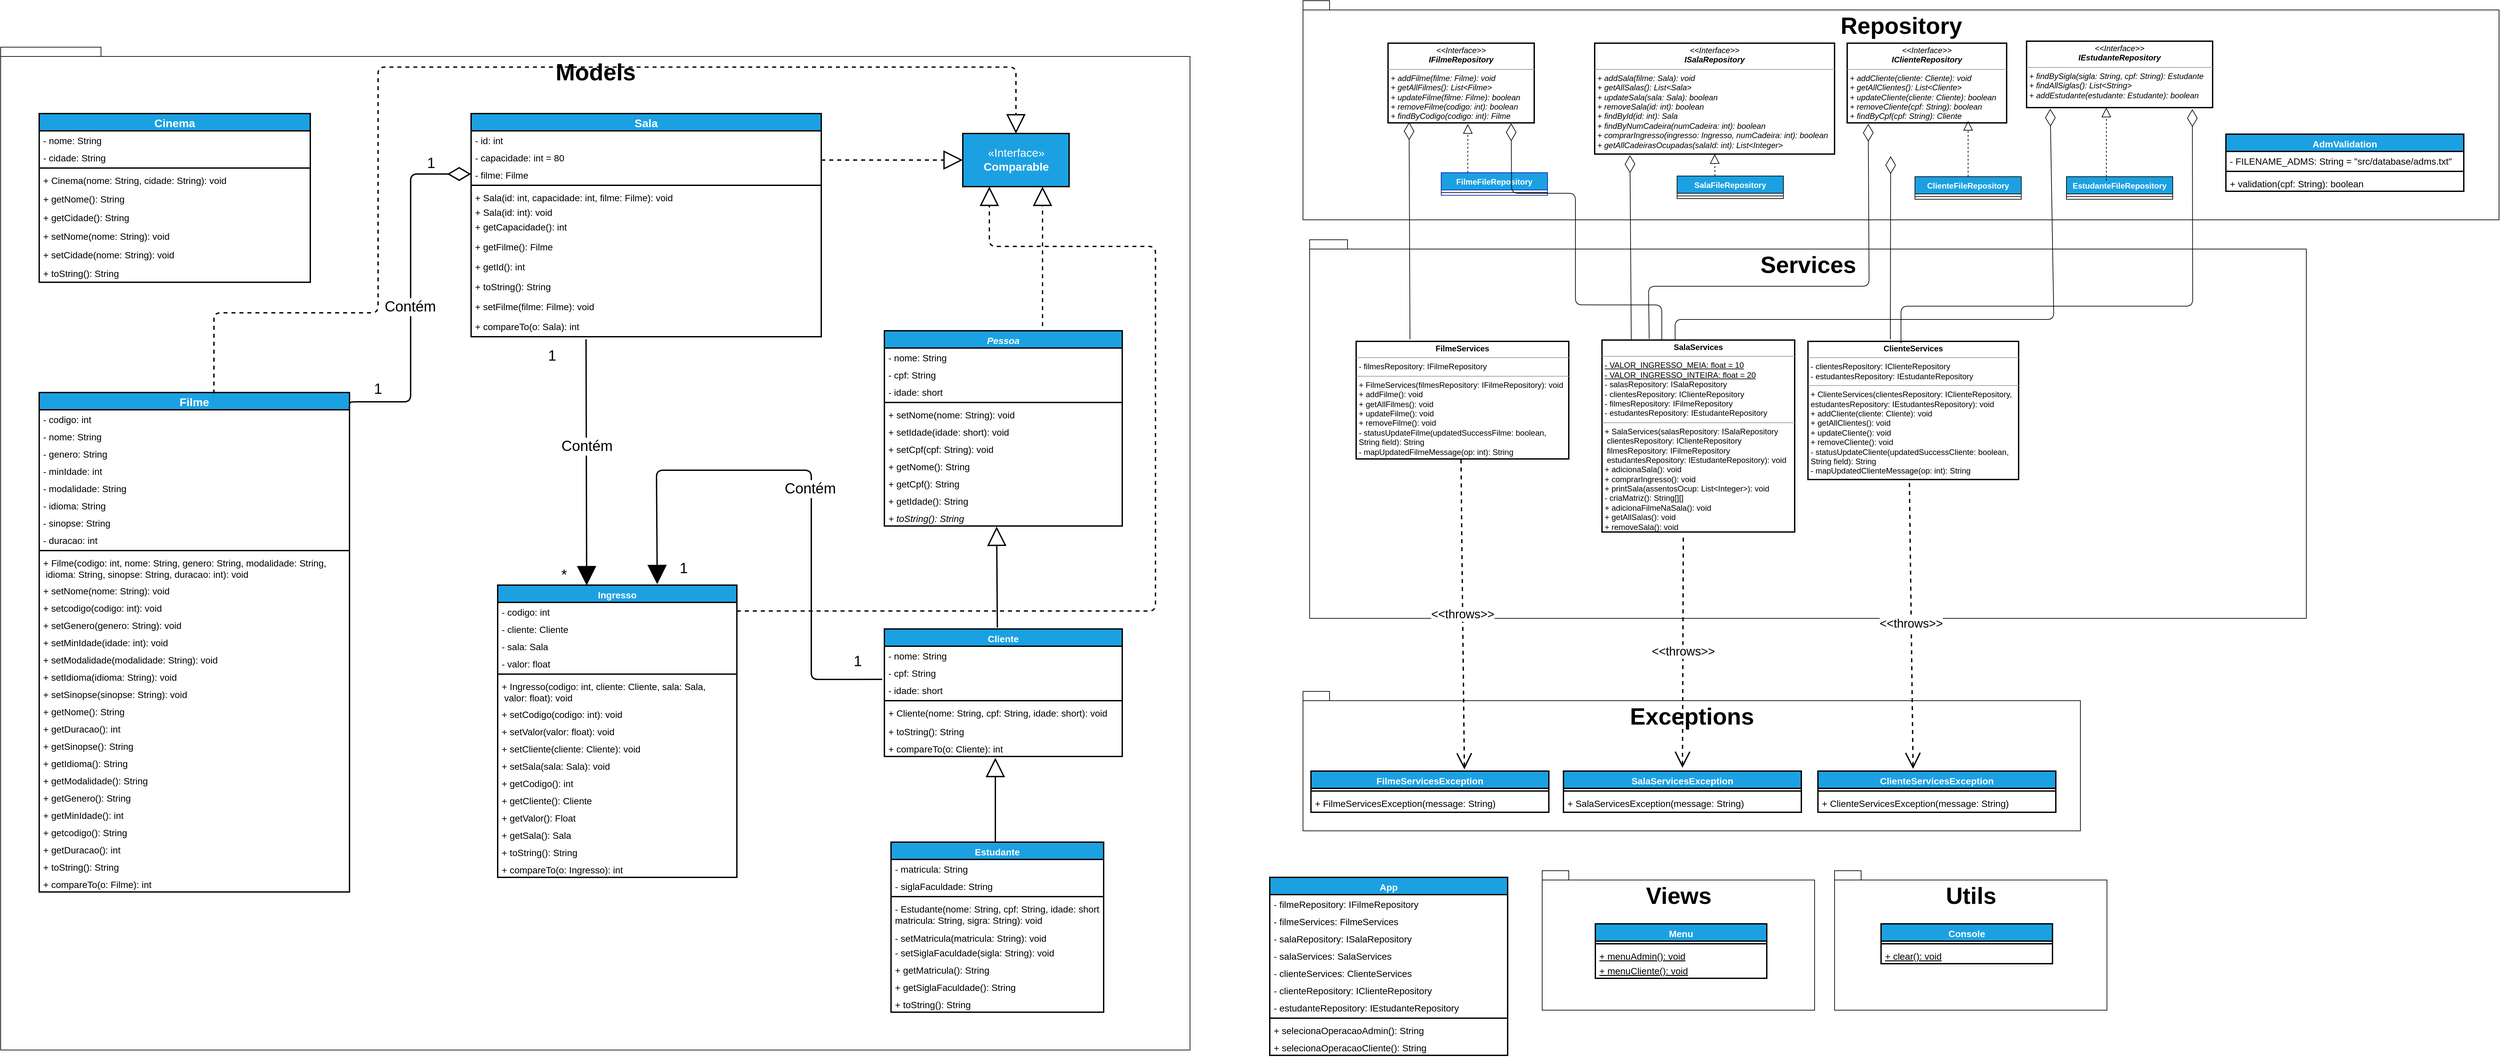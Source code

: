 <mxfile>
    <diagram id="0D2AwkG7d8j1suygumKX" name="Page-1">
        <mxGraphModel dx="4242" dy="4289" grid="1" gridSize="10" guides="0" tooltips="1" connect="1" arrows="1" fold="1" page="1" pageScale="1" pageWidth="827" pageHeight="1169" background="#FFFFFF" math="0" shadow="0">
            <root>
                <mxCell id="0"/>
                <mxCell id="1" parent="0"/>
                <mxCell id="322" value="Exceptions" style="shape=folder;fontStyle=1;spacingTop=10;tabWidth=40;tabHeight=14;tabPosition=left;html=1;labelBackgroundColor=none;fontSize=35;fontColor=#000000;fillColor=#FFFFFF;gradientColor=none;verticalAlign=top;" vertex="1" parent="1">
                    <mxGeometry x="1780" y="910" width="1170" height="210" as="geometry"/>
                </mxCell>
                <mxCell id="151" value="&lt;font style=&quot;font-size: 35px&quot;&gt;Repository&lt;/font&gt;" style="shape=folder;fontStyle=1;spacingTop=10;tabWidth=40;tabHeight=14;tabPosition=left;html=1;verticalAlign=top;" parent="1" vertex="1">
                    <mxGeometry x="1780" y="-130" width="1800" height="330" as="geometry"/>
                </mxCell>
                <mxCell id="122" value="&lt;font style=&quot;font-size: 35px&quot;&gt;Models&lt;/font&gt;" style="shape=folder;fontStyle=1;spacingTop=10;tabWidth=40;tabHeight=14;tabPosition=left;html=1;strokeColor=#000000;strokeWidth=1;verticalAlign=top;align=center;fontSize=35;" parent="1" vertex="1">
                    <mxGeometry x="-180" y="-60" width="1790" height="1510" as="geometry"/>
                </mxCell>
                <mxCell id="205" value="Views" style="shape=folder;fontStyle=1;spacingTop=10;tabWidth=40;tabHeight=14;tabPosition=left;html=1;labelBackgroundColor=none;fontSize=35;fontColor=#000000;fillColor=#FFFFFF;gradientColor=none;verticalAlign=top;" parent="1" vertex="1">
                    <mxGeometry x="2140" y="1180" width="410" height="210" as="geometry"/>
                </mxCell>
                <mxCell id="162" value="Services" style="shape=folder;fontStyle=1;spacingTop=10;tabWidth=40;tabHeight=14;tabPosition=left;html=1;labelBackgroundColor=none;fontSize=35;fontColor=#000000;fillColor=#FFFFFF;gradientColor=none;verticalAlign=top;" parent="1" vertex="1">
                    <mxGeometry x="1790" y="230" width="1500" height="570" as="geometry"/>
                </mxCell>
                <mxCell id="3" value="Cinema" style="swimlane;fontStyle=1;align=center;verticalAlign=middle;childLayout=stackLayout;horizontal=1;startSize=26;horizontalStack=0;resizeParent=1;resizeParentMax=0;resizeLast=0;collapsible=1;marginBottom=0;fillColor=#1ba1e2;strokeColor=#000000;fontSize=17;fontColor=#ffffff;strokeWidth=2;fontFamily=Helvetica;" parent="1" vertex="1">
                    <mxGeometry x="-122" y="40" width="408" height="254" as="geometry"/>
                </mxCell>
                <mxCell id="4" value="- nome: String" style="text;align=left;verticalAlign=top;spacingLeft=4;spacingRight=4;overflow=hidden;rotatable=0;points=[[0,0.5],[1,0.5]];portConstraint=eastwest;fontSize=14;" parent="3" vertex="1">
                    <mxGeometry y="26" width="408" height="26" as="geometry"/>
                </mxCell>
                <mxCell id="12" value="- cidade: String" style="text;align=left;verticalAlign=top;spacingLeft=4;spacingRight=4;overflow=hidden;rotatable=0;points=[[0,0.5],[1,0.5]];portConstraint=eastwest;fontSize=14;" parent="3" vertex="1">
                    <mxGeometry y="52" width="408" height="26" as="geometry"/>
                </mxCell>
                <mxCell id="5" value="" style="line;strokeWidth=2;align=left;verticalAlign=middle;spacingTop=-1;spacingLeft=3;spacingRight=3;rotatable=0;labelPosition=right;points=[];portConstraint=eastwest;fillColor=#fff2cc;strokeColor=#000000;fontSize=14;" parent="3" vertex="1">
                    <mxGeometry y="78" width="408" height="8" as="geometry"/>
                </mxCell>
                <mxCell id="6" value="+ Cinema(nome: String, cidade: String): void" style="text;align=left;verticalAlign=top;spacingLeft=4;spacingRight=4;overflow=hidden;rotatable=0;points=[[0,0.5],[1,0.5]];portConstraint=eastwest;fontSize=14;" parent="3" vertex="1">
                    <mxGeometry y="86" width="408" height="28" as="geometry"/>
                </mxCell>
                <mxCell id="259" value="+ getNome(): String" style="text;align=left;verticalAlign=top;spacingLeft=4;spacingRight=4;overflow=hidden;rotatable=0;points=[[0,0.5],[1,0.5]];portConstraint=eastwest;fontSize=14;" parent="3" vertex="1">
                    <mxGeometry y="114" width="408" height="28" as="geometry"/>
                </mxCell>
                <mxCell id="260" value="+ getCidade(): String" style="text;align=left;verticalAlign=top;spacingLeft=4;spacingRight=4;overflow=hidden;rotatable=0;points=[[0,0.5],[1,0.5]];portConstraint=eastwest;fontSize=14;" parent="3" vertex="1">
                    <mxGeometry y="142" width="408" height="28" as="geometry"/>
                </mxCell>
                <mxCell id="261" value="+ setNome(nome: String): void" style="text;align=left;verticalAlign=top;spacingLeft=4;spacingRight=4;overflow=hidden;rotatable=0;points=[[0,0.5],[1,0.5]];portConstraint=eastwest;fontSize=14;" parent="3" vertex="1">
                    <mxGeometry y="170" width="408" height="28" as="geometry"/>
                </mxCell>
                <mxCell id="262" value="+ setCidade(nome: String): void" style="text;align=left;verticalAlign=top;spacingLeft=4;spacingRight=4;overflow=hidden;rotatable=0;points=[[0,0.5],[1,0.5]];portConstraint=eastwest;fontSize=14;" parent="3" vertex="1">
                    <mxGeometry y="198" width="408" height="28" as="geometry"/>
                </mxCell>
                <mxCell id="263" value="+ toString(): String" style="text;align=left;verticalAlign=top;spacingLeft=4;spacingRight=4;overflow=hidden;rotatable=0;points=[[0,0.5],[1,0.5]];portConstraint=eastwest;fontSize=14;" parent="3" vertex="1">
                    <mxGeometry y="226" width="408" height="28" as="geometry"/>
                </mxCell>
                <mxCell id="22" value="Sala" style="swimlane;fontStyle=1;align=center;verticalAlign=middle;childLayout=stackLayout;horizontal=1;startSize=26;horizontalStack=0;resizeParent=1;resizeParentMax=0;resizeLast=0;collapsible=1;marginBottom=0;fillColor=#1ba1e2;strokeColor=#000000;fontSize=17;strokeWidth=2;fontColor=#ffffff;" parent="1" vertex="1">
                    <mxGeometry x="528" y="40" width="527" height="336" as="geometry"/>
                </mxCell>
                <mxCell id="23" value="- id: int" style="text;align=left;verticalAlign=top;spacingLeft=4;spacingRight=4;overflow=hidden;rotatable=0;points=[[0,0.5],[1,0.5]];portConstraint=eastwest;fontSize=14;strokeColor=none;" parent="22" vertex="1">
                    <mxGeometry y="26" width="527" height="26" as="geometry"/>
                </mxCell>
                <mxCell id="29" value="- capacidade: int = 80" style="text;align=left;verticalAlign=top;spacingLeft=4;spacingRight=4;overflow=hidden;rotatable=0;points=[[0,0.5],[1,0.5]];portConstraint=eastwest;fontSize=14;" parent="22" vertex="1">
                    <mxGeometry y="52" width="527" height="26" as="geometry"/>
                </mxCell>
                <mxCell id="28" value="- filme: Filme" style="text;align=left;verticalAlign=top;spacingLeft=4;spacingRight=4;overflow=hidden;rotatable=0;points=[[0,0.5],[1,0.5]];portConstraint=eastwest;fontSize=14;" parent="22" vertex="1">
                    <mxGeometry y="78" width="527" height="26" as="geometry"/>
                </mxCell>
                <mxCell id="24" value="" style="line;strokeWidth=2;align=left;verticalAlign=middle;spacingTop=-1;spacingLeft=3;spacingRight=3;rotatable=0;labelPosition=right;points=[];portConstraint=eastwest;fontSize=14;sketch=0;shadow=0;labelBackgroundColor=none;labelBorderColor=none;noLabel=1;" parent="22" vertex="1">
                    <mxGeometry y="104" width="527" height="8" as="geometry"/>
                </mxCell>
                <mxCell id="25" value="+ Sala(id: int, capacidade: int, filme: Filme): void" style="text;align=left;verticalAlign=top;spacingLeft=4;spacingRight=4;overflow=hidden;rotatable=0;points=[[0,0.5],[1,0.5]];portConstraint=eastwest;fontSize=14;" parent="22" vertex="1">
                    <mxGeometry y="112" width="527" height="22" as="geometry"/>
                </mxCell>
                <mxCell id="267" value="+ Sala(id: int): void" style="text;align=left;verticalAlign=top;spacingLeft=4;spacingRight=4;overflow=hidden;rotatable=0;points=[[0,0.5],[1,0.5]];portConstraint=eastwest;fontSize=14;" parent="22" vertex="1">
                    <mxGeometry y="134" width="527" height="22" as="geometry"/>
                </mxCell>
                <mxCell id="34" value="+ getCapacidade(): int" style="text;align=left;verticalAlign=top;spacingLeft=4;spacingRight=4;overflow=hidden;rotatable=0;points=[[0,0.5],[1,0.5]];portConstraint=eastwest;fontSize=14;" parent="22" vertex="1">
                    <mxGeometry y="156" width="527" height="30" as="geometry"/>
                </mxCell>
                <mxCell id="35" value="+ getFilme(): Filme" style="text;align=left;verticalAlign=top;spacingLeft=4;spacingRight=4;overflow=hidden;rotatable=0;points=[[0,0.5],[1,0.5]];portConstraint=eastwest;fontSize=14;" parent="22" vertex="1">
                    <mxGeometry y="186" width="527" height="30" as="geometry"/>
                </mxCell>
                <mxCell id="38" value="+ getId(): int" style="text;align=left;verticalAlign=top;spacingLeft=4;spacingRight=4;overflow=hidden;rotatable=0;points=[[0,0.5],[1,0.5]];portConstraint=eastwest;fontSize=14;" parent="22" vertex="1">
                    <mxGeometry y="216" width="527" height="30" as="geometry"/>
                </mxCell>
                <mxCell id="39" value="+ toString(): String" style="text;align=left;verticalAlign=top;spacingLeft=4;spacingRight=4;overflow=hidden;rotatable=0;points=[[0,0.5],[1,0.5]];portConstraint=eastwest;fontSize=14;" parent="22" vertex="1">
                    <mxGeometry y="246" width="527" height="30" as="geometry"/>
                </mxCell>
                <mxCell id="268" value="+ setFilme(filme: Filme): void" style="text;align=left;verticalAlign=top;spacingLeft=4;spacingRight=4;overflow=hidden;rotatable=0;points=[[0,0.5],[1,0.5]];portConstraint=eastwest;fontSize=14;" parent="22" vertex="1">
                    <mxGeometry y="276" width="527" height="30" as="geometry"/>
                </mxCell>
                <mxCell id="269" value="+ compareTo(o: Sala): int" style="text;align=left;verticalAlign=top;spacingLeft=4;spacingRight=4;overflow=hidden;rotatable=0;points=[[0,0.5],[1,0.5]];portConstraint=eastwest;fontSize=14;" parent="22" vertex="1">
                    <mxGeometry y="306" width="527" height="30" as="geometry"/>
                </mxCell>
                <mxCell id="48" value="Cliente" style="swimlane;fontStyle=1;align=center;verticalAlign=top;childLayout=stackLayout;horizontal=1;startSize=26;horizontalStack=0;resizeParent=1;resizeParentMax=0;resizeLast=0;collapsible=1;marginBottom=0;fontSize=14;strokeWidth=2;fillColor=#1ba1e2;fontColor=#ffffff;strokeColor=#000000;" parent="1" vertex="1">
                    <mxGeometry x="1150" y="816" width="358" height="192" as="geometry"/>
                </mxCell>
                <mxCell id="49" value="- nome: String" style="text;align=left;verticalAlign=top;spacingLeft=4;spacingRight=4;overflow=hidden;rotatable=0;points=[[0,0.5],[1,0.5]];portConstraint=eastwest;fontSize=14;" parent="48" vertex="1">
                    <mxGeometry y="26" width="358" height="26" as="geometry"/>
                </mxCell>
                <mxCell id="50" value="- cpf: String" style="text;align=left;verticalAlign=top;spacingLeft=4;spacingRight=4;overflow=hidden;rotatable=0;points=[[0,0.5],[1,0.5]];portConstraint=eastwest;fontSize=14;" parent="48" vertex="1">
                    <mxGeometry y="52" width="358" height="26" as="geometry"/>
                </mxCell>
                <mxCell id="60" value="- idade: short" style="text;align=left;verticalAlign=top;spacingLeft=4;spacingRight=4;overflow=hidden;rotatable=0;points=[[0,0.5],[1,0.5]];portConstraint=eastwest;fontSize=14;" parent="48" vertex="1">
                    <mxGeometry y="78" width="358" height="26" as="geometry"/>
                </mxCell>
                <mxCell id="52" value="" style="line;strokeWidth=2;align=left;verticalAlign=middle;spacingTop=-1;spacingLeft=3;spacingRight=3;rotatable=0;labelPosition=right;points=[];portConstraint=eastwest;fontSize=14;" parent="48" vertex="1">
                    <mxGeometry y="104" width="358" height="8" as="geometry"/>
                </mxCell>
                <mxCell id="64" value="+ Cliente(nome: String, cpf: String, idade: short): void" style="text;align=left;verticalAlign=top;spacingLeft=4;spacingRight=4;overflow=hidden;rotatable=0;points=[[0,0.5],[1,0.5]];portConstraint=eastwest;fontSize=14;" parent="48" vertex="1">
                    <mxGeometry y="112" width="358" height="28" as="geometry"/>
                </mxCell>
                <mxCell id="59" value="+ toString(): String" style="text;align=left;verticalAlign=top;spacingLeft=4;spacingRight=4;overflow=hidden;rotatable=0;points=[[0,0.5],[1,0.5]];portConstraint=eastwest;fontSize=14;" parent="48" vertex="1">
                    <mxGeometry y="140" width="358" height="26" as="geometry"/>
                </mxCell>
                <mxCell id="264" value="+ compareTo(o: Cliente): int" style="text;align=left;verticalAlign=top;spacingLeft=4;spacingRight=4;overflow=hidden;rotatable=0;points=[[0,0.5],[1,0.5]];portConstraint=eastwest;fontSize=14;" parent="48" vertex="1">
                    <mxGeometry y="166" width="358" height="26" as="geometry"/>
                </mxCell>
                <mxCell id="71" value="Filme" style="swimlane;fontStyle=1;align=center;verticalAlign=middle;childLayout=stackLayout;horizontal=1;startSize=26;horizontalStack=0;resizeParent=1;resizeParentMax=0;resizeLast=0;collapsible=1;marginBottom=0;fontSize=17;fillColor=#1ba1e2;fontColor=#ffffff;strokeColor=#000000;strokeWidth=2;labelPosition=center;verticalLabelPosition=middle;" parent="1" vertex="1">
                    <mxGeometry x="-122" y="460" width="467" height="752" as="geometry"/>
                </mxCell>
                <mxCell id="74" value="- codigo: int" style="text;align=left;verticalAlign=top;spacingLeft=4;spacingRight=4;overflow=hidden;rotatable=0;points=[[0,0.5],[1,0.5]];portConstraint=eastwest;fontSize=14;" parent="71" vertex="1">
                    <mxGeometry y="26" width="467" height="26" as="geometry"/>
                </mxCell>
                <mxCell id="72" value="- nome: String" style="text;align=left;verticalAlign=top;spacingLeft=4;spacingRight=4;overflow=hidden;rotatable=0;points=[[0,0.5],[1,0.5]];portConstraint=eastwest;fontSize=14;" parent="71" vertex="1">
                    <mxGeometry y="52" width="467" height="26" as="geometry"/>
                </mxCell>
                <mxCell id="73" value="- genero: String" style="text;align=left;verticalAlign=top;spacingLeft=4;spacingRight=4;overflow=hidden;rotatable=0;points=[[0,0.5],[1,0.5]];portConstraint=eastwest;fontSize=14;" parent="71" vertex="1">
                    <mxGeometry y="78" width="467" height="26" as="geometry"/>
                </mxCell>
                <mxCell id="211" value="- minIdade: int" style="text;align=left;verticalAlign=top;spacingLeft=4;spacingRight=4;overflow=hidden;rotatable=0;points=[[0,0.5],[1,0.5]];portConstraint=eastwest;fontSize=14;" parent="71" vertex="1">
                    <mxGeometry y="104" width="467" height="26" as="geometry"/>
                </mxCell>
                <mxCell id="84" value="- modalidade: String" style="text;align=left;verticalAlign=top;spacingLeft=4;spacingRight=4;overflow=hidden;rotatable=0;points=[[0,0.5],[1,0.5]];portConstraint=eastwest;fontSize=14;" parent="71" vertex="1">
                    <mxGeometry y="130" width="467" height="26" as="geometry"/>
                </mxCell>
                <mxCell id="85" value="- idioma: String" style="text;align=left;verticalAlign=top;spacingLeft=4;spacingRight=4;overflow=hidden;rotatable=0;points=[[0,0.5],[1,0.5]];portConstraint=eastwest;fontSize=14;" parent="71" vertex="1">
                    <mxGeometry y="156" width="467" height="26" as="geometry"/>
                </mxCell>
                <mxCell id="86" value="- sinopse: String" style="text;align=left;verticalAlign=top;spacingLeft=4;spacingRight=4;overflow=hidden;rotatable=0;points=[[0,0.5],[1,0.5]];portConstraint=eastwest;fontSize=14;" parent="71" vertex="1">
                    <mxGeometry y="182" width="467" height="26" as="geometry"/>
                </mxCell>
                <mxCell id="87" value="- duracao: int" style="text;align=left;verticalAlign=top;spacingLeft=4;spacingRight=4;overflow=hidden;rotatable=0;points=[[0,0.5],[1,0.5]];portConstraint=eastwest;fontSize=14;" parent="71" vertex="1">
                    <mxGeometry y="208" width="467" height="26" as="geometry"/>
                </mxCell>
                <mxCell id="75" value="" style="line;strokeWidth=2;align=left;verticalAlign=middle;spacingTop=-1;spacingLeft=3;spacingRight=3;rotatable=0;labelPosition=right;points=[];portConstraint=eastwest;fontSize=14;" parent="71" vertex="1">
                    <mxGeometry y="234" width="467" height="8" as="geometry"/>
                </mxCell>
                <mxCell id="76" value="+ Filme(codigo: int, nome: String, genero: String, modalidade: String,&#10; idioma: String, sinopse: String, duracao: int): void" style="text;align=left;verticalAlign=top;spacingLeft=4;spacingRight=4;overflow=hidden;rotatable=0;points=[[0,0.5],[1,0.5]];portConstraint=eastwest;fontSize=14;" parent="71" vertex="1">
                    <mxGeometry y="242" width="467" height="42" as="geometry"/>
                </mxCell>
                <mxCell id="77" value="+ setNome(nome: String): void" style="text;align=left;verticalAlign=top;spacingLeft=4;spacingRight=4;overflow=hidden;rotatable=0;points=[[0,0.5],[1,0.5]];portConstraint=eastwest;fontSize=14;" parent="71" vertex="1">
                    <mxGeometry y="284" width="467" height="26" as="geometry"/>
                </mxCell>
                <mxCell id="78" value="+ setcodigo(codigo: int): void" style="text;align=left;verticalAlign=top;spacingLeft=4;spacingRight=4;overflow=hidden;rotatable=0;points=[[0,0.5],[1,0.5]];portConstraint=eastwest;fontSize=14;" parent="71" vertex="1">
                    <mxGeometry y="310" width="467" height="26" as="geometry"/>
                </mxCell>
                <mxCell id="79" value="+ setGenero(genero: String): void" style="text;align=left;verticalAlign=top;spacingLeft=4;spacingRight=4;overflow=hidden;rotatable=0;points=[[0,0.5],[1,0.5]];portConstraint=eastwest;fontSize=14;" parent="71" vertex="1">
                    <mxGeometry y="336" width="467" height="26" as="geometry"/>
                </mxCell>
                <mxCell id="212" value="+ setMinIdade(idade: int): void" style="text;align=left;verticalAlign=top;spacingLeft=4;spacingRight=4;overflow=hidden;rotatable=0;points=[[0,0.5],[1,0.5]];portConstraint=eastwest;fontSize=14;" parent="71" vertex="1">
                    <mxGeometry y="362" width="467" height="26" as="geometry"/>
                </mxCell>
                <mxCell id="88" value="+ setModalidade(modalidade: String): void" style="text;align=left;verticalAlign=top;spacingLeft=4;spacingRight=4;overflow=hidden;rotatable=0;points=[[0,0.5],[1,0.5]];portConstraint=eastwest;fontSize=14;" parent="71" vertex="1">
                    <mxGeometry y="388" width="467" height="26" as="geometry"/>
                </mxCell>
                <mxCell id="89" value="+ setIdioma(idioma: String): void" style="text;align=left;verticalAlign=top;spacingLeft=4;spacingRight=4;overflow=hidden;rotatable=0;points=[[0,0.5],[1,0.5]];portConstraint=eastwest;fontSize=14;" parent="71" vertex="1">
                    <mxGeometry y="414" width="467" height="26" as="geometry"/>
                </mxCell>
                <mxCell id="80" value="+ setSinopse(sinopse: String): void" style="text;align=left;verticalAlign=top;spacingLeft=4;spacingRight=4;overflow=hidden;rotatable=0;points=[[0,0.5],[1,0.5]];portConstraint=eastwest;fontSize=14;" parent="71" vertex="1">
                    <mxGeometry y="440" width="467" height="26" as="geometry"/>
                </mxCell>
                <mxCell id="91" value="+ getNome(): String" style="text;align=left;verticalAlign=top;spacingLeft=4;spacingRight=4;overflow=hidden;rotatable=0;points=[[0,0.5],[1,0.5]];portConstraint=eastwest;fontSize=14;" parent="71" vertex="1">
                    <mxGeometry y="466" width="467" height="26" as="geometry"/>
                </mxCell>
                <mxCell id="97" value="+ getDuracao(): int" style="text;align=left;verticalAlign=top;spacingLeft=4;spacingRight=4;overflow=hidden;rotatable=0;points=[[0,0.5],[1,0.5]];portConstraint=eastwest;fontSize=14;" parent="71" vertex="1">
                    <mxGeometry y="492" width="467" height="26" as="geometry"/>
                </mxCell>
                <mxCell id="96" value="+ getSinopse(): String" style="text;align=left;verticalAlign=top;spacingLeft=4;spacingRight=4;overflow=hidden;rotatable=0;points=[[0,0.5],[1,0.5]];portConstraint=eastwest;fontSize=14;" parent="71" vertex="1">
                    <mxGeometry y="518" width="467" height="26" as="geometry"/>
                </mxCell>
                <mxCell id="95" value="+ getIdioma(): String" style="text;align=left;verticalAlign=top;spacingLeft=4;spacingRight=4;overflow=hidden;rotatable=0;points=[[0,0.5],[1,0.5]];portConstraint=eastwest;fontSize=14;" parent="71" vertex="1">
                    <mxGeometry y="544" width="467" height="26" as="geometry"/>
                </mxCell>
                <mxCell id="94" value="+ getModalidade(): String" style="text;align=left;verticalAlign=top;spacingLeft=4;spacingRight=4;overflow=hidden;rotatable=0;points=[[0,0.5],[1,0.5]];portConstraint=eastwest;fontSize=14;" parent="71" vertex="1">
                    <mxGeometry y="570" width="467" height="26" as="geometry"/>
                </mxCell>
                <mxCell id="213" value="+ getGenero(): String" style="text;align=left;verticalAlign=top;spacingLeft=4;spacingRight=4;overflow=hidden;rotatable=0;points=[[0,0.5],[1,0.5]];portConstraint=eastwest;fontSize=14;" parent="71" vertex="1">
                    <mxGeometry y="596" width="467" height="26" as="geometry"/>
                </mxCell>
                <mxCell id="93" value="+ getMinIdade(): int" style="text;align=left;verticalAlign=top;spacingLeft=4;spacingRight=4;overflow=hidden;rotatable=0;points=[[0,0.5],[1,0.5]];portConstraint=eastwest;fontSize=14;" parent="71" vertex="1">
                    <mxGeometry y="622" width="467" height="26" as="geometry"/>
                </mxCell>
                <mxCell id="92" value="+ getcodigo(): String" style="text;align=left;verticalAlign=top;spacingLeft=4;spacingRight=4;overflow=hidden;rotatable=0;points=[[0,0.5],[1,0.5]];portConstraint=eastwest;fontSize=14;" parent="71" vertex="1">
                    <mxGeometry y="648" width="467" height="26" as="geometry"/>
                </mxCell>
                <mxCell id="90" value="+ getDuracao(): int" style="text;align=left;verticalAlign=top;spacingLeft=4;spacingRight=4;overflow=hidden;rotatable=0;points=[[0,0.5],[1,0.5]];portConstraint=eastwest;fontSize=14;" parent="71" vertex="1">
                    <mxGeometry y="674" width="467" height="26" as="geometry"/>
                </mxCell>
                <mxCell id="98" value="+ toString(): String" style="text;align=left;verticalAlign=top;spacingLeft=4;spacingRight=4;overflow=hidden;rotatable=0;points=[[0,0.5],[1,0.5]];portConstraint=eastwest;fontSize=14;" parent="71" vertex="1">
                    <mxGeometry y="700" width="467" height="26" as="geometry"/>
                </mxCell>
                <mxCell id="266" value="+ compareTo(o: Filme): int" style="text;align=left;verticalAlign=top;spacingLeft=4;spacingRight=4;overflow=hidden;rotatable=0;points=[[0,0.5],[1,0.5]];portConstraint=eastwest;fontSize=14;" parent="71" vertex="1">
                    <mxGeometry y="726" width="467" height="26" as="geometry"/>
                </mxCell>
                <mxCell id="99" value="Estudante" style="swimlane;fontStyle=1;align=center;verticalAlign=top;childLayout=stackLayout;horizontal=1;startSize=26;horizontalStack=0;resizeParent=1;resizeParentMax=0;resizeLast=0;collapsible=1;marginBottom=0;fontSize=14;fillColor=#1ba1e2;fontColor=#ffffff;strokeColor=#000000;strokeWidth=2;rounded=0;shadow=0;sketch=0;glass=0;" parent="1" vertex="1">
                    <mxGeometry x="1160" y="1137" width="320" height="256" as="geometry"/>
                </mxCell>
                <mxCell id="100" value="- matricula: String" style="text;align=left;verticalAlign=top;spacingLeft=4;spacingRight=4;overflow=hidden;rotatable=0;points=[[0,0.5],[1,0.5]];portConstraint=eastwest;fontSize=14;" parent="99" vertex="1">
                    <mxGeometry y="26" width="320" height="26" as="geometry"/>
                </mxCell>
                <mxCell id="103" value="- siglaFaculdade: String" style="text;align=left;verticalAlign=top;spacingLeft=4;spacingRight=4;overflow=hidden;rotatable=0;points=[[0,0.5],[1,0.5]];portConstraint=eastwest;fontSize=14;" parent="99" vertex="1">
                    <mxGeometry y="52" width="320" height="26" as="geometry"/>
                </mxCell>
                <mxCell id="101" value="" style="line;strokeWidth=2;align=left;verticalAlign=middle;spacingTop=-1;spacingLeft=3;spacingRight=3;rotatable=0;labelPosition=right;points=[];portConstraint=eastwest;fontSize=14;shadow=0;" parent="99" vertex="1">
                    <mxGeometry y="78" width="320" height="8" as="geometry"/>
                </mxCell>
                <mxCell id="258" value="- Estudante(nome: String, cpf: String, idade: short, &#10;matricula: String, sigra: String): void" style="text;align=left;verticalAlign=top;spacingLeft=4;spacingRight=4;overflow=hidden;rotatable=0;points=[[0,0.5],[1,0.5]];portConstraint=eastwest;fontSize=14;" parent="99" vertex="1">
                    <mxGeometry y="86" width="320" height="44" as="geometry"/>
                </mxCell>
                <mxCell id="102" value="- setMatricula(matricula: String): void" style="text;align=left;verticalAlign=top;spacingLeft=4;spacingRight=4;overflow=hidden;rotatable=0;points=[[0,0.5],[1,0.5]];portConstraint=eastwest;fontSize=14;" parent="99" vertex="1">
                    <mxGeometry y="130" width="320" height="22" as="geometry"/>
                </mxCell>
                <mxCell id="105" value="- setSiglaFaculdade(sigla: String): void" style="text;align=left;verticalAlign=top;spacingLeft=4;spacingRight=4;overflow=hidden;rotatable=0;points=[[0,0.5],[1,0.5]];portConstraint=eastwest;fontSize=14;" parent="99" vertex="1">
                    <mxGeometry y="152" width="320" height="26" as="geometry"/>
                </mxCell>
                <mxCell id="106" value="+ getMatricula(): String" style="text;align=left;verticalAlign=top;spacingLeft=4;spacingRight=4;overflow=hidden;rotatable=0;points=[[0,0.5],[1,0.5]];portConstraint=eastwest;fontSize=14;" parent="99" vertex="1">
                    <mxGeometry y="178" width="320" height="26" as="geometry"/>
                </mxCell>
                <mxCell id="104" value="+ getSiglaFaculdade(): String " style="text;align=left;verticalAlign=top;spacingLeft=4;spacingRight=4;overflow=hidden;rotatable=0;points=[[0,0.5],[1,0.5]];portConstraint=eastwest;fontSize=14;" parent="99" vertex="1">
                    <mxGeometry y="204" width="320" height="26" as="geometry"/>
                </mxCell>
                <mxCell id="265" value="+ toString(): String " style="text;align=left;verticalAlign=top;spacingLeft=4;spacingRight=4;overflow=hidden;rotatable=0;points=[[0,0.5],[1,0.5]];portConstraint=eastwest;fontSize=14;" parent="99" vertex="1">
                    <mxGeometry y="230" width="320" height="26" as="geometry"/>
                </mxCell>
                <mxCell id="118" value="" style="endArrow=none;html=1;endSize=24;startArrow=diamondThin;startSize=30;startFill=0;edgeStyle=orthogonalEdgeStyle;align=left;verticalAlign=bottom;entryX=1.002;entryY=0.022;entryDx=0;entryDy=0;endFill=0;fillColor=none;fontSize=14;exitX=0;exitY=0.5;exitDx=0;exitDy=0;entryPerimeter=0;strokeWidth=2;" parent="1" source="28" target="71" edge="1">
                    <mxGeometry x="-1" y="3" relative="1" as="geometry">
                        <mxPoint x="498" y="368" as="sourcePoint"/>
                        <mxPoint x="488" y="540" as="targetPoint"/>
                        <Array as="points">
                            <mxPoint x="437" y="131"/>
                            <mxPoint x="437" y="474"/>
                        </Array>
                    </mxGeometry>
                </mxCell>
                <mxCell id="243" value="Contém" style="edgeLabel;html=1;align=center;verticalAlign=middle;resizable=0;points=[];fontSize=22;" parent="118" vertex="1" connectable="0">
                    <mxGeometry x="0.101" y="-1" relative="1" as="geometry">
                        <mxPoint as="offset"/>
                    </mxGeometry>
                </mxCell>
                <mxCell id="120" style="edgeStyle=none;html=1;startArrow=none;startFill=0;endArrow=block;endFill=0;startSize=24;endSize=24;fontSize=14;strokeWidth=2;" parent="1" edge="1">
                    <mxGeometry relative="1" as="geometry">
                        <mxPoint x="1317" y="1010" as="targetPoint"/>
                        <mxPoint x="1317" y="1138" as="sourcePoint"/>
                    </mxGeometry>
                </mxCell>
                <mxCell id="128" value="«Interface»&lt;br style=&quot;font-size: 17px;&quot;&gt;&lt;b style=&quot;font-size: 17px;&quot;&gt;Comparable&lt;/b&gt;" style="html=1;fillColor=#1ba1e2;fontColor=#ffffff;strokeColor=#000000;fontSize=17;strokeWidth=2;" parent="1" vertex="1">
                    <mxGeometry x="1268" y="70" width="160" height="80" as="geometry"/>
                </mxCell>
                <mxCell id="131" style="edgeStyle=none;html=1;exitX=1;exitY=-0.308;exitDx=0;exitDy=0;entryX=0;entryY=0.5;entryDx=0;entryDy=0;dashed=1;fontSize=17;startArrow=none;startFill=0;endArrow=block;endFill=0;startSize=24;endSize=24;strokeWidth=2;exitPerimeter=0;" parent="1" source="28" target="128" edge="1">
                    <mxGeometry relative="1" as="geometry"/>
                </mxCell>
                <mxCell id="217" style="edgeStyle=none;html=1;exitX=0.25;exitY=0;exitDx=0;exitDy=0;entryX=0.546;entryY=1.015;entryDx=0;entryDy=0;entryPerimeter=0;dashed=1;endArrow=block;endFill=0;endSize=12;" parent="1" source="132" target="136" edge="1">
                    <mxGeometry relative="1" as="geometry"/>
                </mxCell>
                <mxCell id="132" value="FilmeFileRepository" style="swimlane;fontStyle=1;align=center;verticalAlign=top;childLayout=stackLayout;horizontal=1;startSize=26;horizontalStack=0;resizeParent=1;resizeParentMax=0;resizeLast=0;collapsible=1;marginBottom=0;fillColor=#1BA1E2;fontColor=#ffffff;strokeColor=#001DBC;" parent="1" vertex="1">
                    <mxGeometry x="1988" y="129" width="160" height="34" as="geometry"/>
                </mxCell>
                <mxCell id="134" value="" style="line;strokeWidth=1;fillColor=none;align=left;verticalAlign=middle;spacingTop=-1;spacingLeft=3;spacingRight=3;rotatable=0;labelPosition=right;points=[];portConstraint=eastwest;" parent="132" vertex="1">
                    <mxGeometry y="26" width="160" height="8" as="geometry"/>
                </mxCell>
                <mxCell id="136" value="&lt;p style=&quot;margin: 0px ; margin-top: 4px ; text-align: center&quot;&gt;&lt;span&gt;&amp;lt;&amp;lt;Interface&amp;gt;&amp;gt;&lt;/span&gt;&lt;br&gt;&lt;b&gt;&lt;span&gt;IFilmeRepository&lt;/span&gt;&lt;/b&gt;&lt;/p&gt;&lt;hr size=&quot;1&quot;&gt;&lt;p style=&quot;margin: 0px ; margin-left: 4px&quot;&gt;&lt;span&gt;+ addFilme(filme: Filme): void&lt;br&gt;+ getAllFilmes(): List&amp;lt;Filme&amp;gt;&lt;/span&gt;&lt;/p&gt;&lt;p style=&quot;margin: 0px ; margin-left: 4px&quot;&gt;&lt;span&gt;+ updateFilme(filme: Filme): boolean&lt;br&gt;&lt;/span&gt;&lt;/p&gt;&lt;p style=&quot;margin: 0px ; margin-left: 4px&quot;&gt;&lt;span&gt;+ removeFilme(codigo: int): boolean&lt;/span&gt;&lt;/p&gt;&lt;p style=&quot;margin: 0px ; margin-left: 4px&quot;&gt;&lt;span&gt;+ findByCodigo(codigo: int): Filme&lt;/span&gt;&lt;br&gt;&lt;/p&gt;" style="verticalAlign=top;align=left;overflow=fill;fontSize=12;fontFamily=Helvetica;html=1;fillColor=default;strokeColor=#000000;gradientColor=none;fontStyle=2;strokeWidth=2;" parent="1" vertex="1">
                    <mxGeometry x="1908" y="-66" width="220" height="120" as="geometry"/>
                </mxCell>
                <mxCell id="223" style="edgeStyle=none;html=1;exitX=0.147;exitY=1.01;exitDx=0;exitDy=0;entryX=0.152;entryY=0;entryDx=0;entryDy=0;entryPerimeter=0;endArrow=none;endFill=0;endSize=12;startArrow=diamondThin;startFill=0;startSize=24;exitPerimeter=0;" parent="1" source="138" target="153" edge="1">
                    <mxGeometry relative="1" as="geometry"/>
                </mxCell>
                <mxCell id="138" value="&lt;p style=&quot;margin: 0px ; margin-top: 4px ; text-align: center&quot;&gt;&lt;span&gt;&amp;lt;&amp;lt;Interface&amp;gt;&amp;gt;&lt;/span&gt;&lt;br&gt;&lt;b&gt;ISalaRepository&lt;/b&gt;&lt;/p&gt;&lt;hr size=&quot;1&quot;&gt;&lt;p style=&quot;margin: 0px ; margin-left: 4px&quot;&gt;&lt;span&gt;+ addSala(filme: Sala): void&lt;br&gt;+ getAllSalas(): List&amp;lt;Sala&amp;gt;&lt;/span&gt;&lt;/p&gt;&lt;p style=&quot;margin: 0px ; margin-left: 4px&quot;&gt;&lt;span&gt;+ updateSala(sala: Sala): boolean&lt;br&gt;&lt;/span&gt;&lt;/p&gt;&lt;p style=&quot;margin: 0px ; margin-left: 4px&quot;&gt;&lt;span&gt;+ removeSala(id: int): boolean&lt;/span&gt;&lt;/p&gt;&lt;p style=&quot;margin: 0px ; margin-left: 4px&quot;&gt;&lt;span&gt;+ findById(id: int): Sala&lt;/span&gt;&lt;br&gt;&lt;/p&gt;&lt;p style=&quot;margin: 0px ; margin-left: 4px&quot;&gt;&lt;span&gt;+ findByNumCadeira(numCadeira: int): boolean&lt;/span&gt;&lt;/p&gt;&lt;p style=&quot;margin: 0px ; margin-left: 4px&quot;&gt;&lt;span&gt;+ comprarIngresso(ingresso: Ingresso, numCadeira: int): boolean&lt;/span&gt;&lt;/p&gt;&lt;p style=&quot;margin: 0px ; margin-left: 4px&quot;&gt;&lt;span&gt;+ getAllCadeirasOcupadas(salaId: int): List&amp;lt;Integer&amp;gt;&lt;/span&gt;&lt;/p&gt;" style="verticalAlign=top;align=left;overflow=fill;fontSize=12;fontFamily=Helvetica;html=1;fontStyle=2;strokeWidth=2;" parent="1" vertex="1">
                    <mxGeometry x="2219" y="-66" width="361" height="167" as="geometry"/>
                </mxCell>
                <mxCell id="139" value="SalaFileRepository" style="swimlane;fontStyle=1;align=center;verticalAlign=top;childLayout=stackLayout;horizontal=1;startSize=26;horizontalStack=0;resizeParent=1;resizeParentMax=0;resizeLast=0;collapsible=1;marginBottom=0;fillColor=#1BA1E2;fontColor=#FFFFFF;" parent="1" vertex="1">
                    <mxGeometry x="2343" y="134" width="160" height="34" as="geometry">
                        <mxRectangle x="2259" y="183" width="140" height="26" as="alternateBounds"/>
                    </mxGeometry>
                </mxCell>
                <mxCell id="140" value="" style="line;strokeWidth=1;fillColor=none;align=left;verticalAlign=middle;spacingTop=-1;spacingLeft=3;spacingRight=3;rotatable=0;labelPosition=right;points=[];portConstraint=eastwest;" parent="139" vertex="1">
                    <mxGeometry y="26" width="160" height="8" as="geometry"/>
                </mxCell>
                <mxCell id="225" style="edgeStyle=none;html=1;exitX=0.181;exitY=1.01;exitDx=0;exitDy=0;startArrow=diamondThin;startFill=0;endArrow=none;endFill=0;startSize=24;endSize=12;exitPerimeter=0;" parent="1" edge="1">
                    <mxGeometry relative="1" as="geometry">
                        <mxPoint x="2664.44" y="104.2" as="sourcePoint"/>
                        <mxPoint x="2664" y="380" as="targetPoint"/>
                    </mxGeometry>
                </mxCell>
                <mxCell id="141" value="&lt;p style=&quot;margin: 0px ; margin-top: 4px ; text-align: center&quot;&gt;&lt;span&gt;&amp;lt;&amp;lt;Interface&amp;gt;&amp;gt;&lt;/span&gt;&lt;br&gt;&lt;b&gt;IClienteRepository&lt;/b&gt;&lt;/p&gt;&lt;hr size=&quot;1&quot;&gt;&lt;p style=&quot;margin: 0px ; margin-left: 4px&quot;&gt;&lt;span&gt;+ addCliente(cliente: Cliente): void&lt;br&gt;+ getAllClientes(): List&amp;lt;Cliente&amp;gt;&lt;/span&gt;&lt;/p&gt;&lt;p style=&quot;margin: 0px ; margin-left: 4px&quot;&gt;&lt;span&gt;+ updateCliente(cliente: Cliente): boolean&lt;br&gt;&lt;/span&gt;&lt;/p&gt;&lt;p style=&quot;margin: 0px ; margin-left: 4px&quot;&gt;&lt;span&gt;+ removeCliente(cpf: String): boolean&lt;/span&gt;&lt;/p&gt;&lt;p style=&quot;margin: 0px ; margin-left: 4px&quot;&gt;&lt;span&gt;+ findByCpf(cpf: String): Cliente&lt;/span&gt;&lt;br&gt;&lt;/p&gt;" style="verticalAlign=top;align=left;overflow=fill;fontSize=12;fontFamily=Helvetica;html=1;fontStyle=2;strokeWidth=2;" parent="1" vertex="1">
                    <mxGeometry x="2599" y="-66" width="240" height="120" as="geometry"/>
                </mxCell>
                <mxCell id="230" style="edgeStyle=none;html=1;exitX=0.5;exitY=0;exitDx=0;exitDy=0;startArrow=none;startFill=0;endArrow=block;endFill=0;startSize=23;endSize=12;dashed=1;" parent="1" source="142" edge="1">
                    <mxGeometry relative="1" as="geometry">
                        <mxPoint x="2781" y="51" as="targetPoint"/>
                    </mxGeometry>
                </mxCell>
                <mxCell id="142" value="ClienteFileRepository" style="swimlane;fontStyle=1;align=center;verticalAlign=top;childLayout=stackLayout;horizontal=1;startSize=26;horizontalStack=0;resizeParent=1;resizeParentMax=0;resizeLast=0;collapsible=1;marginBottom=0;fontColor=#FFFFFF;fillColor=#1BA1E2;" parent="1" vertex="1">
                    <mxGeometry x="2701" y="135" width="160" height="34" as="geometry"/>
                </mxCell>
                <mxCell id="143" value="" style="line;strokeWidth=1;fillColor=none;align=left;verticalAlign=middle;spacingTop=-1;spacingLeft=3;spacingRight=3;rotatable=0;labelPosition=right;points=[];portConstraint=eastwest;" parent="142" vertex="1">
                    <mxGeometry y="26" width="160" height="8" as="geometry"/>
                </mxCell>
                <mxCell id="144" value="&lt;p style=&quot;margin: 0px ; margin-top: 4px ; text-align: center&quot;&gt;&lt;span&gt;&amp;lt;&amp;lt;Interface&amp;gt;&amp;gt;&lt;/span&gt;&lt;br&gt;&lt;b&gt;IEstudanteRepository&lt;/b&gt;&lt;/p&gt;&lt;hr size=&quot;1&quot;&gt;&lt;p style=&quot;margin: 0px ; margin-left: 4px&quot;&gt;&lt;span&gt;+ findBySigla(sigla: String, cpf: String): Estudante&lt;/span&gt;&lt;/p&gt;&lt;p style=&quot;margin: 0px ; margin-left: 4px&quot;&gt;&lt;span&gt;+ findAllSiglas(): List&amp;lt;String&amp;gt;&lt;/span&gt;&lt;/p&gt;&lt;p style=&quot;margin: 0px ; margin-left: 4px&quot;&gt;&lt;span&gt;+ addEstudante(estudante: Estudante): boolean&lt;/span&gt;&lt;/p&gt;" style="verticalAlign=top;align=left;overflow=fill;fontSize=12;fontFamily=Helvetica;html=1;fontStyle=2;strokeWidth=2;" parent="1" vertex="1">
                    <mxGeometry x="2869" y="-69" width="280" height="100" as="geometry"/>
                </mxCell>
                <mxCell id="145" value="EstudanteFileRepository" style="swimlane;fontStyle=1;align=center;verticalAlign=top;childLayout=stackLayout;horizontal=1;startSize=26;horizontalStack=0;resizeParent=1;resizeParentMax=0;resizeLast=0;collapsible=1;marginBottom=0;fillColor=#1BA1E2;fontColor=#FFFFFF;" parent="1" vertex="1">
                    <mxGeometry x="2929" y="135" width="160" height="34" as="geometry"/>
                </mxCell>
                <mxCell id="146" value="" style="line;strokeWidth=1;fillColor=none;align=left;verticalAlign=middle;spacingTop=-1;spacingLeft=3;spacingRight=3;rotatable=0;labelPosition=right;points=[];portConstraint=eastwest;" parent="145" vertex="1">
                    <mxGeometry y="26" width="160" height="8" as="geometry"/>
                </mxCell>
                <mxCell id="148" value="" style="endArrow=block;dashed=1;endFill=0;endSize=12;html=1;entryX=0.5;entryY=1;entryDx=0;entryDy=0;" parent="1" target="138" edge="1">
                    <mxGeometry width="160" relative="1" as="geometry">
                        <mxPoint x="2400" y="134" as="sourcePoint"/>
                        <mxPoint x="2348" y="54.0" as="targetPoint"/>
                    </mxGeometry>
                </mxCell>
                <mxCell id="150" value="" style="endArrow=block;dashed=1;endFill=0;endSize=12;html=1;" parent="1" edge="1">
                    <mxGeometry width="160" relative="1" as="geometry">
                        <mxPoint x="2989" y="141" as="sourcePoint"/>
                        <mxPoint x="2989.0" y="31.0" as="targetPoint"/>
                    </mxGeometry>
                </mxCell>
                <mxCell id="152" value="&lt;p style=&quot;margin: 0px ; margin-top: 4px ; text-align: center&quot;&gt;&lt;b&gt;FilmeServices&lt;/b&gt;&lt;/p&gt;&lt;hr size=&quot;1&quot;&gt;&lt;p style=&quot;margin: 0px ; margin-left: 4px&quot;&gt;- filmesRepository: IFilmeRepository&lt;/p&gt;&lt;hr size=&quot;1&quot;&gt;&lt;p style=&quot;margin: 0px ; margin-left: 4px&quot;&gt;+ FilmeServices(filmesRepository: IFilmeRepository): void&lt;/p&gt;&lt;p style=&quot;margin: 0px 0px 0px 4px&quot;&gt;+ addFilme(): void&lt;br&gt;+ getAllFilmes(): void&lt;/p&gt;&lt;p style=&quot;margin: 0px 0px 0px 4px&quot;&gt;+ updateFilme(): void&lt;br&gt;&lt;/p&gt;&lt;p style=&quot;margin: 0px 0px 0px 4px&quot;&gt;+ removeFilme(): void&lt;/p&gt;&lt;p style=&quot;margin: 0px 0px 0px 4px&quot;&gt;- statusUpdateFilme(updatedSuccessFilme: boolean,&lt;/p&gt;&lt;p style=&quot;margin: 0px 0px 0px 4px&quot;&gt;String field): String&lt;/p&gt;&lt;p style=&quot;margin: 0px 0px 0px 4px&quot;&gt;- mapUpdatedFilmeMessage(op: int): String&lt;/p&gt;" style="verticalAlign=top;align=left;overflow=fill;fontSize=12;fontFamily=Helvetica;html=1;strokeWidth=2;" parent="1" vertex="1">
                    <mxGeometry x="1860" y="383" width="320" height="177" as="geometry"/>
                </mxCell>
                <mxCell id="153" value="&lt;p style=&quot;margin: 0px ; margin-top: 4px ; text-align: center&quot;&gt;&lt;b&gt;SalaServices&lt;/b&gt;&lt;/p&gt;&lt;hr size=&quot;1&quot;&gt;&lt;p style=&quot;margin: 0px ; margin-left: 4px&quot;&gt;&lt;u&gt;- VALOR_INGRESSO_MEIA: float = 10&lt;/u&gt;&lt;/p&gt;&lt;p style=&quot;margin: 0px ; margin-left: 4px&quot;&gt;&lt;u&gt;- VALOR_INGRESSO_INTEIRA: float = 20&lt;/u&gt;&lt;br&gt;&lt;/p&gt;&lt;p style=&quot;margin: 0px ; margin-left: 4px&quot;&gt;- salasRepository: ISalaRepository&lt;/p&gt;&lt;p style=&quot;margin: 0px ; margin-left: 4px&quot;&gt;- clientesRepository: IClienteRepository&lt;br&gt;&lt;/p&gt;&lt;p style=&quot;margin: 0px ; margin-left: 4px&quot;&gt;- filmesRepository: IFilmeRepository&lt;br&gt;&lt;/p&gt;&lt;p style=&quot;margin: 0px ; margin-left: 4px&quot;&gt;- estudantesRepository: IEstudanteRepository&lt;br&gt;&lt;/p&gt;&lt;hr size=&quot;1&quot;&gt;&lt;p style=&quot;margin: 0px ; margin-left: 4px&quot;&gt;+ SalaServices(&lt;span&gt;salasRepository: ISalaRepository&lt;/span&gt;&lt;/p&gt;&lt;p style=&quot;margin: 0px 0px 0px 4px&quot;&gt;&amp;nbsp;clientesRepository: IClienteRepository&lt;br&gt;&lt;/p&gt;&lt;p style=&quot;margin: 0px 0px 0px 4px&quot;&gt;&amp;nbsp;filmesRepository: IFilmeRepository&lt;br&gt;&lt;/p&gt;&lt;p style=&quot;margin: 0px 0px 0px 4px&quot;&gt;&amp;nbsp;estudantesRepository: IEstudanteRepository&lt;span&gt;): void&lt;/span&gt;&lt;/p&gt;&lt;p style=&quot;margin: 0px 0px 0px 4px&quot;&gt;+ adicionaSala(): void&lt;/p&gt;&lt;p style=&quot;margin: 0px 0px 0px 4px&quot;&gt;+ comprarIngresso(): void&lt;/p&gt;&lt;p style=&quot;margin: 0px 0px 0px 4px&quot;&gt;+ printSala(assentosOcup: List&amp;lt;Integer&amp;gt;): void&lt;/p&gt;&lt;p style=&quot;margin: 0px 0px 0px 4px&quot;&gt;- criaMatriz(): String[][]&lt;/p&gt;&lt;p style=&quot;margin: 0px 0px 0px 4px&quot;&gt;+ adicionaFilmeNaSala(): void&lt;br&gt;+ getAllSalas(): void&lt;/p&gt;&lt;p style=&quot;margin: 0px 0px 0px 4px&quot;&gt;+ removeSala(): void&lt;/p&gt;" style="verticalAlign=top;align=left;overflow=fill;fontSize=12;fontFamily=Helvetica;html=1;strokeWidth=2;" parent="1" vertex="1">
                    <mxGeometry x="2230" y="381" width="290" height="289" as="geometry"/>
                </mxCell>
                <mxCell id="154" value="&lt;p style=&quot;margin: 0px ; margin-top: 4px ; text-align: center&quot;&gt;&lt;b&gt;ClienteServices&lt;/b&gt;&lt;/p&gt;&lt;hr size=&quot;1&quot;&gt;&lt;p style=&quot;margin: 0px ; margin-left: 4px&quot;&gt;- clientesRepository: IClienteRepository&lt;/p&gt;&lt;p style=&quot;margin: 0px ; margin-left: 4px&quot;&gt;- estudantesRepository: IEstudanteRepository&lt;/p&gt;&lt;hr size=&quot;1&quot;&gt;&lt;p style=&quot;margin: 0px ; margin-left: 4px&quot;&gt;+ ClienteServices(clientesRepository: IClienteRepository,&lt;/p&gt;&lt;p style=&quot;margin: 0px ; margin-left: 4px&quot;&gt;estudantesRepository: IEstudantesRepository&lt;span&gt;): void&lt;/span&gt;&lt;/p&gt;&lt;p style=&quot;margin: 0px 0px 0px 4px&quot;&gt;+ addCliente(cliente: Cliente): void&lt;br&gt;+ getAllClientes(): void&lt;/p&gt;&lt;p style=&quot;margin: 0px 0px 0px 4px&quot;&gt;+ updateCliente(): void&lt;br&gt;&lt;/p&gt;&lt;p style=&quot;margin: 0px 0px 0px 4px&quot;&gt;+ removeCliente(): void&lt;/p&gt;&lt;p style=&quot;margin: 0px 0px 0px 4px&quot;&gt;- statusUpdateCliente(updatedSuccessCliente: boolean,&lt;/p&gt;&lt;p style=&quot;margin: 0px 0px 0px 4px&quot;&gt;String field): String&lt;/p&gt;&lt;p style=&quot;margin: 0px 0px 0px 4px&quot;&gt;- mapUpdatedClienteMessage(op: int): String&lt;/p&gt;&lt;p style=&quot;margin: 0px 0px 0px 4px&quot;&gt;&lt;br&gt;&lt;/p&gt;" style="verticalAlign=top;align=left;overflow=fill;fontSize=12;fontFamily=Helvetica;html=1;strokeWidth=2;" parent="1" vertex="1">
                    <mxGeometry x="2540" y="383" width="317" height="208" as="geometry"/>
                </mxCell>
                <mxCell id="157" value="" style="endArrow=diamondThin;endFill=0;endSize=24;html=1;fontSize=35;entryX=0.144;entryY=0.992;entryDx=0;entryDy=0;entryPerimeter=0;" parent="1" target="136" edge="1">
                    <mxGeometry width="160" relative="1" as="geometry">
                        <mxPoint x="1941" y="380" as="sourcePoint"/>
                        <mxPoint x="2089" y="353" as="targetPoint"/>
                        <Array as="points"/>
                    </mxGeometry>
                </mxCell>
                <mxCell id="166" value="Ingresso" style="swimlane;fontStyle=1;align=center;verticalAlign=top;childLayout=stackLayout;horizontal=1;startSize=26;horizontalStack=0;resizeParent=1;resizeParentMax=0;resizeLast=0;collapsible=1;marginBottom=0;fontSize=14;strokeWidth=2;fillColor=#1ba1e2;fontColor=#ffffff;strokeColor=#000000;" parent="1" vertex="1">
                    <mxGeometry x="568" y="750" width="360" height="440" as="geometry"/>
                </mxCell>
                <mxCell id="167" value="- codigo: int" style="text;align=left;verticalAlign=top;spacingLeft=4;spacingRight=4;overflow=hidden;rotatable=0;points=[[0,0.5],[1,0.5]];portConstraint=eastwest;fontSize=14;" parent="166" vertex="1">
                    <mxGeometry y="26" width="360" height="26" as="geometry"/>
                </mxCell>
                <mxCell id="188" value="- cliente: Cliente" style="text;align=left;verticalAlign=top;spacingLeft=4;spacingRight=4;overflow=hidden;rotatable=0;points=[[0,0.5],[1,0.5]];portConstraint=eastwest;fontSize=14;" parent="166" vertex="1">
                    <mxGeometry y="52" width="360" height="26" as="geometry"/>
                </mxCell>
                <mxCell id="214" value="- sala: Sala" style="text;align=left;verticalAlign=top;spacingLeft=4;spacingRight=4;overflow=hidden;rotatable=0;points=[[0,0.5],[1,0.5]];portConstraint=eastwest;fontSize=14;" parent="166" vertex="1">
                    <mxGeometry y="78" width="360" height="26" as="geometry"/>
                </mxCell>
                <mxCell id="168" value="- valor: float" style="text;align=left;verticalAlign=top;spacingLeft=4;spacingRight=4;overflow=hidden;rotatable=0;points=[[0,0.5],[1,0.5]];portConstraint=eastwest;fontSize=14;" parent="166" vertex="1">
                    <mxGeometry y="104" width="360" height="26" as="geometry"/>
                </mxCell>
                <mxCell id="170" value="" style="line;strokeWidth=2;align=left;verticalAlign=middle;spacingTop=-1;spacingLeft=3;spacingRight=3;rotatable=0;labelPosition=right;points=[];portConstraint=eastwest;fontSize=14;" parent="166" vertex="1">
                    <mxGeometry y="130" width="360" height="8" as="geometry"/>
                </mxCell>
                <mxCell id="171" value="+ Ingresso(codigo: int, cliente: Cliente, sala: Sala,&#10; valor: float): void" style="text;align=left;verticalAlign=top;spacingLeft=4;spacingRight=4;overflow=hidden;rotatable=0;points=[[0,0.5],[1,0.5]];portConstraint=eastwest;fontSize=14;" parent="166" vertex="1">
                    <mxGeometry y="138" width="360" height="42" as="geometry"/>
                </mxCell>
                <mxCell id="172" value="+ setCodigo(codigo: int): void" style="text;align=left;verticalAlign=top;spacingLeft=4;spacingRight=4;overflow=hidden;rotatable=0;points=[[0,0.5],[1,0.5]];portConstraint=eastwest;fontSize=14;" parent="166" vertex="1">
                    <mxGeometry y="180" width="360" height="26" as="geometry"/>
                </mxCell>
                <mxCell id="215" value="+ setValor(valor: float): void" style="text;align=left;verticalAlign=top;spacingLeft=4;spacingRight=4;overflow=hidden;rotatable=0;points=[[0,0.5],[1,0.5]];portConstraint=eastwest;fontSize=14;" parent="166" vertex="1">
                    <mxGeometry y="206" width="360" height="26" as="geometry"/>
                </mxCell>
                <mxCell id="189" value="+ setCliente(cliente: Cliente): void" style="text;align=left;verticalAlign=top;spacingLeft=4;spacingRight=4;overflow=hidden;rotatable=0;points=[[0,0.5],[1,0.5]];portConstraint=eastwest;fontSize=14;" parent="166" vertex="1">
                    <mxGeometry y="232" width="360" height="26" as="geometry"/>
                </mxCell>
                <mxCell id="173" value="+ setSala(sala: Sala): void" style="text;align=left;verticalAlign=top;spacingLeft=4;spacingRight=4;overflow=hidden;rotatable=0;points=[[0,0.5],[1,0.5]];portConstraint=eastwest;fontSize=14;" parent="166" vertex="1">
                    <mxGeometry y="258" width="360" height="26" as="geometry"/>
                </mxCell>
                <mxCell id="175" value="+ getCodigo(): int" style="text;align=left;verticalAlign=top;spacingLeft=4;spacingRight=4;overflow=hidden;rotatable=0;points=[[0,0.5],[1,0.5]];portConstraint=eastwest;fontSize=14;" parent="166" vertex="1">
                    <mxGeometry y="284" width="360" height="26" as="geometry"/>
                </mxCell>
                <mxCell id="190" value="+ getCliente(): Cliente" style="text;align=left;verticalAlign=top;spacingLeft=4;spacingRight=4;overflow=hidden;rotatable=0;points=[[0,0.5],[1,0.5]];portConstraint=eastwest;fontSize=14;" parent="166" vertex="1">
                    <mxGeometry y="310" width="360" height="26" as="geometry"/>
                </mxCell>
                <mxCell id="216" value="+ getValor(): Float" style="text;align=left;verticalAlign=top;spacingLeft=4;spacingRight=4;overflow=hidden;rotatable=0;points=[[0,0.5],[1,0.5]];portConstraint=eastwest;fontSize=14;" parent="166" vertex="1">
                    <mxGeometry y="336" width="360" height="26" as="geometry"/>
                </mxCell>
                <mxCell id="176" value="+ getSala(): Sala" style="text;align=left;verticalAlign=top;spacingLeft=4;spacingRight=4;overflow=hidden;rotatable=0;points=[[0,0.5],[1,0.5]];portConstraint=eastwest;fontSize=14;" parent="166" vertex="1">
                    <mxGeometry y="362" width="360" height="26" as="geometry"/>
                </mxCell>
                <mxCell id="178" value="+ toString(): String" style="text;align=left;verticalAlign=top;spacingLeft=4;spacingRight=4;overflow=hidden;rotatable=0;points=[[0,0.5],[1,0.5]];portConstraint=eastwest;fontSize=14;" parent="166" vertex="1">
                    <mxGeometry y="388" width="360" height="26" as="geometry"/>
                </mxCell>
                <mxCell id="270" value="+ compareTo(o: Ingresso): int" style="text;align=left;verticalAlign=top;spacingLeft=4;spacingRight=4;overflow=hidden;rotatable=0;points=[[0,0.5],[1,0.5]];portConstraint=eastwest;fontSize=14;" parent="166" vertex="1">
                    <mxGeometry y="414" width="360" height="26" as="geometry"/>
                </mxCell>
                <mxCell id="181" value="" style="endArrow=none;endFill=0;endSize=24;html=1;fontSize=35;fontColor=#000000;strokeWidth=2;exitX=0.372;exitY=0.001;exitDx=0;exitDy=0;exitPerimeter=0;startArrow=block;startFill=1;sourcePerimeterSpacing=5;startSize=24;" parent="1" source="166" edge="1">
                    <mxGeometry width="160" relative="1" as="geometry">
                        <mxPoint x="701" y="740" as="sourcePoint"/>
                        <mxPoint x="701" y="380" as="targetPoint"/>
                    </mxGeometry>
                </mxCell>
                <mxCell id="241" value="Contém" style="edgeLabel;html=1;align=center;verticalAlign=middle;resizable=0;points=[];fontSize=22;" parent="181" vertex="1" connectable="0">
                    <mxGeometry x="0.13" relative="1" as="geometry">
                        <mxPoint as="offset"/>
                    </mxGeometry>
                </mxCell>
                <mxCell id="182" value="" style="endArrow=none;endFill=0;endSize=24;html=1;fontSize=35;fontColor=#000000;strokeWidth=2;exitX=0.667;exitY=-0.003;exitDx=0;exitDy=0;exitPerimeter=0;entryX=-0.009;entryY=-0.081;entryDx=0;entryDy=0;entryPerimeter=0;startArrow=block;startFill=1;startSize=24;" parent="1" source="166" target="60" edge="1">
                    <mxGeometry width="160" relative="1" as="geometry">
                        <mxPoint x="798" y="690" as="sourcePoint"/>
                        <mxPoint x="1149.284" y="985.01" as="targetPoint"/>
                        <Array as="points">
                            <mxPoint x="807" y="577"/>
                            <mxPoint x="1040" y="577"/>
                            <mxPoint x="1040" y="892"/>
                        </Array>
                    </mxGeometry>
                </mxCell>
                <mxCell id="242" value="Contém" style="edgeLabel;html=1;align=center;verticalAlign=middle;resizable=0;points=[];fontSize=22;" parent="182" vertex="1" connectable="0">
                    <mxGeometry x="0.046" y="-1" relative="1" as="geometry">
                        <mxPoint x="-1" as="offset"/>
                    </mxGeometry>
                </mxCell>
                <mxCell id="194" value="" style="endArrow=block;dashed=1;endFill=0;endSize=24;html=1;fontSize=35;fontColor=#000000;strokeWidth=2;entryX=0.75;entryY=1;entryDx=0;entryDy=0;" parent="1" target="128" edge="1">
                    <mxGeometry width="160" relative="1" as="geometry">
                        <mxPoint x="1388" y="360" as="sourcePoint"/>
                        <mxPoint x="1367" y="160" as="targetPoint"/>
                        <Array as="points">
                            <mxPoint x="1388" y="220"/>
                        </Array>
                    </mxGeometry>
                </mxCell>
                <mxCell id="195" value="" style="endArrow=block;dashed=1;endFill=0;endSize=24;html=1;fontSize=35;fontColor=#000000;strokeWidth=2;exitX=1;exitY=0.5;exitDx=0;exitDy=0;entryX=0.25;entryY=1;entryDx=0;entryDy=0;" parent="1" source="167" target="128" edge="1">
                    <mxGeometry width="160" relative="1" as="geometry">
                        <mxPoint x="968" y="780" as="sourcePoint"/>
                        <mxPoint x="1128" y="780" as="targetPoint"/>
                        <Array as="points">
                            <mxPoint x="1558" y="789"/>
                            <mxPoint x="1558" y="240"/>
                            <mxPoint x="1308" y="240"/>
                        </Array>
                    </mxGeometry>
                </mxCell>
                <mxCell id="196" value="" style="endArrow=block;dashed=1;endFill=0;endSize=24;html=1;fontSize=35;fontColor=#000000;strokeWidth=2;entryX=0.5;entryY=0;entryDx=0;entryDy=0;exitX=0.563;exitY=0.002;exitDx=0;exitDy=0;exitPerimeter=0;" parent="1" source="71" target="128" edge="1">
                    <mxGeometry width="160" relative="1" as="geometry">
                        <mxPoint x="178" y="410" as="sourcePoint"/>
                        <mxPoint x="338" y="410" as="targetPoint"/>
                        <Array as="points">
                            <mxPoint x="141" y="340"/>
                            <mxPoint x="388" y="340"/>
                            <mxPoint x="388" y="-30"/>
                            <mxPoint x="1348" y="-30"/>
                        </Array>
                    </mxGeometry>
                </mxCell>
                <mxCell id="197" value="Menu" style="swimlane;fontStyle=1;align=center;verticalAlign=top;childLayout=stackLayout;horizontal=1;startSize=26;horizontalStack=0;resizeParent=1;resizeParentMax=0;resizeLast=0;collapsible=1;marginBottom=0;fontSize=14;fillColor=#1ba1e2;fontColor=#ffffff;strokeColor=#000000;strokeWidth=2;rounded=0;shadow=0;sketch=0;glass=0;" parent="1" vertex="1">
                    <mxGeometry x="2220" y="1260" width="258" height="82" as="geometry"/>
                </mxCell>
                <mxCell id="200" value="" style="line;strokeWidth=2;align=left;verticalAlign=middle;spacingTop=-1;spacingLeft=3;spacingRight=3;rotatable=0;labelPosition=right;points=[];portConstraint=eastwest;fontSize=14;shadow=0;" parent="197" vertex="1">
                    <mxGeometry y="26" width="258" height="8" as="geometry"/>
                </mxCell>
                <mxCell id="201" value="+ menuAdmin(): void" style="text;align=left;verticalAlign=top;spacingLeft=4;spacingRight=4;overflow=hidden;rotatable=0;points=[[0,0.5],[1,0.5]];portConstraint=eastwest;fontSize=14;fontStyle=4" parent="197" vertex="1">
                    <mxGeometry y="34" width="258" height="22" as="geometry"/>
                </mxCell>
                <mxCell id="204" value="+ menuCliente(): void" style="text;align=left;verticalAlign=top;spacingLeft=4;spacingRight=4;overflow=hidden;rotatable=0;points=[[0,0.5],[1,0.5]];portConstraint=eastwest;fontSize=14;fontStyle=4" parent="197" vertex="1">
                    <mxGeometry y="56" width="258" height="26" as="geometry"/>
                </mxCell>
                <mxCell id="206" value="Utils" style="shape=folder;fontStyle=1;spacingTop=10;tabWidth=40;tabHeight=14;tabPosition=left;html=1;labelBackgroundColor=none;fontSize=35;fontColor=#000000;fillColor=#FFFFFF;gradientColor=none;verticalAlign=top;strokeWidth=1;" parent="1" vertex="1">
                    <mxGeometry x="2580" y="1180" width="410" height="210" as="geometry"/>
                </mxCell>
                <mxCell id="207" value="Console" style="swimlane;fontStyle=1;align=center;verticalAlign=top;childLayout=stackLayout;horizontal=1;startSize=26;horizontalStack=0;resizeParent=1;resizeParentMax=0;resizeLast=0;collapsible=1;marginBottom=0;fontSize=14;fillColor=#1ba1e2;fontColor=#ffffff;strokeColor=#000000;strokeWidth=2;rounded=0;shadow=0;sketch=0;glass=0;" parent="1" vertex="1">
                    <mxGeometry x="2650" y="1260" width="258" height="60" as="geometry"/>
                </mxCell>
                <mxCell id="208" value="" style="line;strokeWidth=2;align=left;verticalAlign=middle;spacingTop=-1;spacingLeft=3;spacingRight=3;rotatable=0;labelPosition=right;points=[];portConstraint=eastwest;fontSize=14;shadow=0;" parent="207" vertex="1">
                    <mxGeometry y="26" width="258" height="8" as="geometry"/>
                </mxCell>
                <mxCell id="210" value="+ clear(): void" style="text;align=left;verticalAlign=top;spacingLeft=4;spacingRight=4;overflow=hidden;rotatable=0;points=[[0,0.5],[1,0.5]];portConstraint=eastwest;fontSize=14;fontStyle=4" parent="207" vertex="1">
                    <mxGeometry y="34" width="258" height="26" as="geometry"/>
                </mxCell>
                <mxCell id="233" value="&lt;font style=&quot;font-size: 22px&quot;&gt;1&lt;/font&gt;" style="text;html=1;strokeColor=none;fillColor=none;align=center;verticalAlign=middle;whiteSpace=wrap;rounded=0;" parent="1" vertex="1">
                    <mxGeometry x="358" y="440" width="60" height="30" as="geometry"/>
                </mxCell>
                <mxCell id="235" value="&lt;font style=&quot;font-size: 22px&quot;&gt;1&lt;/font&gt;" style="text;html=1;strokeColor=none;fillColor=none;align=center;verticalAlign=middle;whiteSpace=wrap;rounded=0;" parent="1" vertex="1">
                    <mxGeometry x="438" y="100" width="60" height="30" as="geometry"/>
                </mxCell>
                <mxCell id="236" value="1" style="text;html=1;strokeColor=none;fillColor=none;align=center;verticalAlign=middle;whiteSpace=wrap;rounded=0;fontSize=22;" parent="1" vertex="1">
                    <mxGeometry x="620" y="390" width="60" height="30" as="geometry"/>
                </mxCell>
                <mxCell id="237" value="*" style="text;html=1;strokeColor=none;fillColor=none;align=center;verticalAlign=middle;whiteSpace=wrap;rounded=0;fontSize=22;" parent="1" vertex="1">
                    <mxGeometry x="638" y="720" width="60" height="30" as="geometry"/>
                </mxCell>
                <mxCell id="238" value="1" style="text;html=1;strokeColor=none;fillColor=none;align=center;verticalAlign=middle;whiteSpace=wrap;rounded=0;fontSize=22;" parent="1" vertex="1">
                    <mxGeometry x="1080" y="850" width="60" height="30" as="geometry"/>
                </mxCell>
                <mxCell id="239" value="1" style="text;html=1;strokeColor=none;fillColor=none;align=center;verticalAlign=middle;whiteSpace=wrap;rounded=0;fontSize=22;" parent="1" vertex="1">
                    <mxGeometry x="818" y="710" width="60" height="30" as="geometry"/>
                </mxCell>
                <mxCell id="244" value="Pessoa" style="swimlane;fontStyle=3;align=center;verticalAlign=top;childLayout=stackLayout;horizontal=1;startSize=26;horizontalStack=0;resizeParent=1;resizeParentMax=0;resizeLast=0;collapsible=1;marginBottom=0;fontSize=14;strokeWidth=2;fillColor=#1ba1e2;fontColor=#ffffff;strokeColor=#000000;" parent="1" vertex="1">
                    <mxGeometry x="1150" y="367" width="358" height="294" as="geometry"/>
                </mxCell>
                <mxCell id="245" value="- nome: String" style="text;align=left;verticalAlign=top;spacingLeft=4;spacingRight=4;overflow=hidden;rotatable=0;points=[[0,0.5],[1,0.5]];portConstraint=eastwest;fontSize=14;" parent="244" vertex="1">
                    <mxGeometry y="26" width="358" height="26" as="geometry"/>
                </mxCell>
                <mxCell id="246" value="- cpf: String" style="text;align=left;verticalAlign=top;spacingLeft=4;spacingRight=4;overflow=hidden;rotatable=0;points=[[0,0.5],[1,0.5]];portConstraint=eastwest;fontSize=14;" parent="244" vertex="1">
                    <mxGeometry y="52" width="358" height="26" as="geometry"/>
                </mxCell>
                <mxCell id="247" value="- idade: short" style="text;align=left;verticalAlign=top;spacingLeft=4;spacingRight=4;overflow=hidden;rotatable=0;points=[[0,0.5],[1,0.5]];portConstraint=eastwest;fontSize=14;" parent="244" vertex="1">
                    <mxGeometry y="78" width="358" height="26" as="geometry"/>
                </mxCell>
                <mxCell id="248" value="" style="line;strokeWidth=2;align=left;verticalAlign=middle;spacingTop=-1;spacingLeft=3;spacingRight=3;rotatable=0;labelPosition=right;points=[];portConstraint=eastwest;fontSize=14;" parent="244" vertex="1">
                    <mxGeometry y="104" width="358" height="8" as="geometry"/>
                </mxCell>
                <mxCell id="250" value="+ setNome(nome: String): void" style="text;align=left;verticalAlign=top;spacingLeft=4;spacingRight=4;overflow=hidden;rotatable=0;points=[[0,0.5],[1,0.5]];portConstraint=eastwest;fontSize=14;" parent="244" vertex="1">
                    <mxGeometry y="112" width="358" height="26" as="geometry"/>
                </mxCell>
                <mxCell id="251" value="+ setIdade(idade: short): void" style="text;align=left;verticalAlign=top;spacingLeft=4;spacingRight=4;overflow=hidden;rotatable=0;points=[[0,0.5],[1,0.5]];portConstraint=eastwest;fontSize=14;" parent="244" vertex="1">
                    <mxGeometry y="138" width="358" height="26" as="geometry"/>
                </mxCell>
                <mxCell id="252" value="+ setCpf(cpf: String): void" style="text;align=left;verticalAlign=top;spacingLeft=4;spacingRight=4;overflow=hidden;rotatable=0;points=[[0,0.5],[1,0.5]];portConstraint=eastwest;fontSize=14;" parent="244" vertex="1">
                    <mxGeometry y="164" width="358" height="26" as="geometry"/>
                </mxCell>
                <mxCell id="253" value="+ getNome(): String" style="text;align=left;verticalAlign=top;spacingLeft=4;spacingRight=4;overflow=hidden;rotatable=0;points=[[0,0.5],[1,0.5]];portConstraint=eastwest;fontSize=14;" parent="244" vertex="1">
                    <mxGeometry y="190" width="358" height="26" as="geometry"/>
                </mxCell>
                <mxCell id="254" value="+ getCpf(): String" style="text;align=left;verticalAlign=top;spacingLeft=4;spacingRight=4;overflow=hidden;rotatable=0;points=[[0,0.5],[1,0.5]];portConstraint=eastwest;fontSize=14;" parent="244" vertex="1">
                    <mxGeometry y="216" width="358" height="26" as="geometry"/>
                </mxCell>
                <mxCell id="255" value="+ getIdade(): String" style="text;align=left;verticalAlign=top;spacingLeft=4;spacingRight=4;overflow=hidden;rotatable=0;points=[[0,0.5],[1,0.5]];portConstraint=eastwest;fontSize=14;" parent="244" vertex="1">
                    <mxGeometry y="242" width="358" height="26" as="geometry"/>
                </mxCell>
                <mxCell id="256" value="+ toString(): String" style="text;align=left;verticalAlign=top;spacingLeft=4;spacingRight=4;overflow=hidden;rotatable=0;points=[[0,0.5],[1,0.5]];portConstraint=eastwest;fontSize=14;fontStyle=2" parent="244" vertex="1">
                    <mxGeometry y="268" width="358" height="26" as="geometry"/>
                </mxCell>
                <mxCell id="257" style="edgeStyle=none;html=1;startArrow=none;startFill=0;endArrow=block;endFill=0;startSize=24;endSize=24;fontSize=14;strokeWidth=2;entryX=0.472;entryY=1.035;entryDx=0;entryDy=0;entryPerimeter=0;" parent="1" target="256" edge="1">
                    <mxGeometry relative="1" as="geometry">
                        <mxPoint x="1320" y="694" as="targetPoint"/>
                        <mxPoint x="1320" y="814" as="sourcePoint"/>
                    </mxGeometry>
                </mxCell>
                <mxCell id="274" style="edgeStyle=none;html=1;entryX=0.152;entryY=0;entryDx=0;entryDy=0;entryPerimeter=0;endArrow=none;endFill=0;endSize=12;startArrow=diamondThin;startFill=0;startSize=24;exitX=0.132;exitY=1.012;exitDx=0;exitDy=0;exitPerimeter=0;" parent="1" source="141" edge="1">
                    <mxGeometry relative="1" as="geometry">
                        <mxPoint x="2530" y="280" as="sourcePoint"/>
                        <mxPoint x="2301.01" y="379.33" as="targetPoint"/>
                        <Array as="points">
                            <mxPoint x="2632" y="300"/>
                            <mxPoint x="2300" y="300"/>
                        </Array>
                    </mxGeometry>
                </mxCell>
                <mxCell id="275" style="edgeStyle=none;html=1;entryX=0.152;entryY=0;entryDx=0;entryDy=0;entryPerimeter=0;endArrow=none;endFill=0;endSize=12;startArrow=diamondThin;startFill=0;startSize=24;exitX=0.127;exitY=1.018;exitDx=0;exitDy=0;exitPerimeter=0;" parent="1" source="144" edge="1">
                    <mxGeometry relative="1" as="geometry">
                        <mxPoint x="2670.68" y="106.0" as="sourcePoint"/>
                        <mxPoint x="2340.01" y="380.89" as="targetPoint"/>
                        <Array as="points">
                            <mxPoint x="2910" y="350"/>
                            <mxPoint x="2340" y="350"/>
                        </Array>
                    </mxGeometry>
                </mxCell>
                <mxCell id="276" style="edgeStyle=none;html=1;endArrow=none;endFill=0;endSize=12;startArrow=diamondThin;startFill=0;startSize=24;exitX=0.842;exitY=1.006;exitDx=0;exitDy=0;exitPerimeter=0;" parent="1" source="136" edge="1">
                    <mxGeometry relative="1" as="geometry">
                        <mxPoint x="2885.56" y="60.0" as="sourcePoint"/>
                        <mxPoint x="2320" y="380" as="targetPoint"/>
                        <Array as="points">
                            <mxPoint x="2094" y="160"/>
                            <mxPoint x="2190" y="160"/>
                            <mxPoint x="2190" y="328"/>
                            <mxPoint x="2320" y="328.2"/>
                        </Array>
                    </mxGeometry>
                </mxCell>
                <mxCell id="277" style="edgeStyle=none;html=1;exitX=0.891;exitY=1.024;exitDx=0;exitDy=0;startArrow=diamondThin;startFill=0;endArrow=none;endFill=0;startSize=24;endSize=12;exitPerimeter=0;" parent="1" source="144" edge="1">
                    <mxGeometry relative="1" as="geometry">
                        <mxPoint x="2680.44" y="110.0" as="sourcePoint"/>
                        <mxPoint x="2680" y="385.8" as="targetPoint"/>
                        <Array as="points">
                            <mxPoint x="3119" y="330"/>
                            <mxPoint x="2680" y="330"/>
                        </Array>
                    </mxGeometry>
                </mxCell>
                <mxCell id="281" value="AdmValidation" style="swimlane;fontStyle=1;align=center;verticalAlign=top;childLayout=stackLayout;horizontal=1;startSize=26;horizontalStack=0;resizeParent=1;resizeParentMax=0;resizeLast=0;collapsible=1;marginBottom=0;fontSize=14;strokeWidth=2;fillColor=#1ba1e2;fontColor=#ffffff;strokeColor=#000000;" parent="1" vertex="1">
                    <mxGeometry x="3169" y="71" width="358" height="86" as="geometry"/>
                </mxCell>
                <mxCell id="282" value="- FILENAME_ADMS: String = &quot;src/database/adms.txt&quot;" style="text;align=left;verticalAlign=top;spacingLeft=4;spacingRight=4;overflow=hidden;rotatable=0;points=[[0,0.5],[1,0.5]];portConstraint=eastwest;fontSize=14;" parent="281" vertex="1">
                    <mxGeometry y="26" width="358" height="26" as="geometry"/>
                </mxCell>
                <mxCell id="285" value="" style="line;strokeWidth=2;align=left;verticalAlign=middle;spacingTop=-1;spacingLeft=3;spacingRight=3;rotatable=0;labelPosition=right;points=[];portConstraint=eastwest;fontSize=14;" parent="281" vertex="1">
                    <mxGeometry y="52" width="358" height="8" as="geometry"/>
                </mxCell>
                <mxCell id="288" value="+ validation(cpf: String): boolean" style="text;align=left;verticalAlign=top;spacingLeft=4;spacingRight=4;overflow=hidden;rotatable=0;points=[[0,0.5],[1,0.5]];portConstraint=eastwest;fontSize=14;" parent="281" vertex="1">
                    <mxGeometry y="60" width="358" height="26" as="geometry"/>
                </mxCell>
                <mxCell id="289" value="App" style="swimlane;fontStyle=1;align=center;verticalAlign=top;childLayout=stackLayout;horizontal=1;startSize=26;horizontalStack=0;resizeParent=1;resizeParentMax=0;resizeLast=0;collapsible=1;marginBottom=0;fontSize=14;strokeWidth=2;fillColor=#1ba1e2;fontColor=#ffffff;strokeColor=#000000;" parent="1" vertex="1">
                    <mxGeometry x="1730" y="1190" width="358" height="268" as="geometry"/>
                </mxCell>
                <mxCell id="290" value="- filmeRepository: IFilmeRepository" style="text;align=left;verticalAlign=top;spacingLeft=4;spacingRight=4;overflow=hidden;rotatable=0;points=[[0,0.5],[1,0.5]];portConstraint=eastwest;fontSize=14;" parent="289" vertex="1">
                    <mxGeometry y="26" width="358" height="26" as="geometry"/>
                </mxCell>
                <mxCell id="297" value="- filmeServices: FilmeServices" style="text;align=left;verticalAlign=top;spacingLeft=4;spacingRight=4;overflow=hidden;rotatable=0;points=[[0,0.5],[1,0.5]];portConstraint=eastwest;fontSize=14;" parent="289" vertex="1">
                    <mxGeometry y="52" width="358" height="26" as="geometry"/>
                </mxCell>
                <mxCell id="298" value="- salaRepository: ISalaRepository" style="text;align=left;verticalAlign=top;spacingLeft=4;spacingRight=4;overflow=hidden;rotatable=0;points=[[0,0.5],[1,0.5]];portConstraint=eastwest;fontSize=14;" parent="289" vertex="1">
                    <mxGeometry y="78" width="358" height="26" as="geometry"/>
                </mxCell>
                <mxCell id="299" value="- salaServices: SalaServices" style="text;align=left;verticalAlign=top;spacingLeft=4;spacingRight=4;overflow=hidden;rotatable=0;points=[[0,0.5],[1,0.5]];portConstraint=eastwest;fontSize=14;" parent="289" vertex="1">
                    <mxGeometry y="104" width="358" height="26" as="geometry"/>
                </mxCell>
                <mxCell id="300" value="- clienteServices: ClienteServices" style="text;align=left;verticalAlign=top;spacingLeft=4;spacingRight=4;overflow=hidden;rotatable=0;points=[[0,0.5],[1,0.5]];portConstraint=eastwest;fontSize=14;" parent="289" vertex="1">
                    <mxGeometry y="130" width="358" height="26" as="geometry"/>
                </mxCell>
                <mxCell id="301" value="- clienteRepository: IClienteRepository" style="text;align=left;verticalAlign=top;spacingLeft=4;spacingRight=4;overflow=hidden;rotatable=0;points=[[0,0.5],[1,0.5]];portConstraint=eastwest;fontSize=14;" parent="289" vertex="1">
                    <mxGeometry y="156" width="358" height="26" as="geometry"/>
                </mxCell>
                <mxCell id="302" value="- estudanteRepository: IEstudanteRepository" style="text;align=left;verticalAlign=top;spacingLeft=4;spacingRight=4;overflow=hidden;rotatable=0;points=[[0,0.5],[1,0.5]];portConstraint=eastwest;fontSize=14;" parent="289" vertex="1">
                    <mxGeometry y="182" width="358" height="26" as="geometry"/>
                </mxCell>
                <mxCell id="293" value="" style="line;strokeWidth=2;align=left;verticalAlign=middle;spacingTop=-1;spacingLeft=3;spacingRight=3;rotatable=0;labelPosition=right;points=[];portConstraint=eastwest;fontSize=14;" parent="289" vertex="1">
                    <mxGeometry y="208" width="358" height="8" as="geometry"/>
                </mxCell>
                <mxCell id="295" value="+ selecionaOperacaoAdmin(): String" style="text;align=left;verticalAlign=top;spacingLeft=4;spacingRight=4;overflow=hidden;rotatable=0;points=[[0,0.5],[1,0.5]];portConstraint=eastwest;fontSize=14;" parent="289" vertex="1">
                    <mxGeometry y="216" width="358" height="26" as="geometry"/>
                </mxCell>
                <mxCell id="296" value="+ selecionaOperacaoCliente(): String" style="text;align=left;verticalAlign=top;spacingLeft=4;spacingRight=4;overflow=hidden;rotatable=0;points=[[0,0.5],[1,0.5]];portConstraint=eastwest;fontSize=14;" parent="289" vertex="1">
                    <mxGeometry y="242" width="358" height="26" as="geometry"/>
                </mxCell>
                <mxCell id="304" value="ClienteServicesException" style="swimlane;fontStyle=1;align=center;verticalAlign=top;childLayout=stackLayout;horizontal=1;startSize=26;horizontalStack=0;resizeParent=1;resizeParentMax=0;resizeLast=0;collapsible=1;marginBottom=0;fontSize=14;strokeWidth=2;fillColor=#1ba1e2;fontColor=#ffffff;strokeColor=#000000;" vertex="1" parent="1">
                    <mxGeometry x="2555" y="1030" width="358" height="62" as="geometry"/>
                </mxCell>
                <mxCell id="308" value="" style="line;strokeWidth=2;align=left;verticalAlign=middle;spacingTop=-1;spacingLeft=3;spacingRight=3;rotatable=0;labelPosition=right;points=[];portConstraint=eastwest;fontSize=14;" vertex="1" parent="304">
                    <mxGeometry y="26" width="358" height="8" as="geometry"/>
                </mxCell>
                <mxCell id="309" value="+ ClienteServicesException(message: String)" style="text;align=left;verticalAlign=top;spacingLeft=4;spacingRight=4;overflow=hidden;rotatable=0;points=[[0,0.5],[1,0.5]];portConstraint=eastwest;fontSize=14;" vertex="1" parent="304">
                    <mxGeometry y="34" width="358" height="28" as="geometry"/>
                </mxCell>
                <mxCell id="312" value="FilmeServicesException" style="swimlane;fontStyle=1;align=center;verticalAlign=top;childLayout=stackLayout;horizontal=1;startSize=26;horizontalStack=0;resizeParent=1;resizeParentMax=0;resizeLast=0;collapsible=1;marginBottom=0;fontSize=14;strokeWidth=2;fillColor=#1ba1e2;fontColor=#ffffff;strokeColor=#000000;" vertex="1" parent="1">
                    <mxGeometry x="1792" y="1030" width="358" height="62" as="geometry"/>
                </mxCell>
                <mxCell id="313" value="" style="line;strokeWidth=2;align=left;verticalAlign=middle;spacingTop=-1;spacingLeft=3;spacingRight=3;rotatable=0;labelPosition=right;points=[];portConstraint=eastwest;fontSize=14;" vertex="1" parent="312">
                    <mxGeometry y="26" width="358" height="8" as="geometry"/>
                </mxCell>
                <mxCell id="314" value="+ FilmeServicesException(message: String)" style="text;align=left;verticalAlign=top;spacingLeft=4;spacingRight=4;overflow=hidden;rotatable=0;points=[[0,0.5],[1,0.5]];portConstraint=eastwest;fontSize=14;" vertex="1" parent="312">
                    <mxGeometry y="34" width="358" height="28" as="geometry"/>
                </mxCell>
                <mxCell id="315" value="SalaServicesException" style="swimlane;fontStyle=1;align=center;verticalAlign=top;childLayout=stackLayout;horizontal=1;startSize=26;horizontalStack=0;resizeParent=1;resizeParentMax=0;resizeLast=0;collapsible=1;marginBottom=0;fontSize=14;strokeWidth=2;fillColor=#1ba1e2;fontColor=#ffffff;strokeColor=#000000;" vertex="1" parent="1">
                    <mxGeometry x="2172" y="1030" width="358" height="62" as="geometry"/>
                </mxCell>
                <mxCell id="316" value="" style="line;strokeWidth=2;align=left;verticalAlign=middle;spacingTop=-1;spacingLeft=3;spacingRight=3;rotatable=0;labelPosition=right;points=[];portConstraint=eastwest;fontSize=14;" vertex="1" parent="315">
                    <mxGeometry y="26" width="358" height="8" as="geometry"/>
                </mxCell>
                <mxCell id="317" value="+ SalaServicesException(message: String)" style="text;align=left;verticalAlign=top;spacingLeft=4;spacingRight=4;overflow=hidden;rotatable=0;points=[[0,0.5],[1,0.5]];portConstraint=eastwest;fontSize=14;" vertex="1" parent="315">
                    <mxGeometry y="34" width="358" height="28" as="geometry"/>
                </mxCell>
                <mxCell id="318" value="&lt;font style=&quot;font-size: 18px&quot;&gt;&amp;lt;&amp;lt;throws&amp;gt;&amp;gt;&lt;/font&gt;" style="endArrow=none;endSize=12;dashed=1;html=1;exitX=0.645;exitY=-0.043;exitDx=0;exitDy=0;exitPerimeter=0;startArrow=open;startFill=0;endFill=0;sourcePerimeterSpacing=5;startSize=20;strokeWidth=2;" edge="1" parent="1" source="312">
                    <mxGeometry width="160" relative="1" as="geometry">
                        <mxPoint x="2019.342" y="799.07" as="sourcePoint"/>
                        <mxPoint x="2017.849" y="560" as="targetPoint"/>
                        <Array as="points">
                            <mxPoint x="2019" y="680"/>
                        </Array>
                    </mxGeometry>
                </mxCell>
                <mxCell id="320" value="&lt;font style=&quot;font-size: 18px&quot;&gt;&amp;lt;&amp;lt;throws&amp;gt;&amp;gt;&lt;/font&gt;" style="endArrow=none;endSize=14;dashed=1;html=1;startArrow=open;startFill=0;endFill=0;sourcePerimeterSpacing=5;startSize=20;strokeWidth=2;entryX=0.422;entryY=1.018;entryDx=0;entryDy=0;entryPerimeter=0;" edge="1" parent="1" source="315" target="153">
                    <mxGeometry width="160" relative="1" as="geometry">
                        <mxPoint x="2371.492" y="909.07" as="sourcePoint"/>
                        <mxPoint x="2369.999" y="670" as="targetPoint"/>
                        <Array as="points"/>
                    </mxGeometry>
                </mxCell>
                <mxCell id="321" value="&lt;font style=&quot;font-size: 18px&quot;&gt;&amp;lt;&amp;lt;throws&amp;gt;&amp;gt;&lt;/font&gt;" style="endArrow=none;endSize=14;dashed=1;html=1;startArrow=open;startFill=0;endFill=0;sourcePerimeterSpacing=5;startSize=20;strokeWidth=2;entryX=0.422;entryY=1.018;entryDx=0;entryDy=0;entryPerimeter=0;exitX=0.4;exitY=-0.054;exitDx=0;exitDy=0;exitPerimeter=0;" edge="1" parent="1" source="304">
                    <mxGeometry width="160" relative="1" as="geometry">
                        <mxPoint x="2690.001" y="709.8" as="sourcePoint"/>
                        <mxPoint x="2692.6" y="590.002" as="targetPoint"/>
                        <Array as="points"/>
                    </mxGeometry>
                </mxCell>
            </root>
        </mxGraphModel>
    </diagram>
</mxfile>
